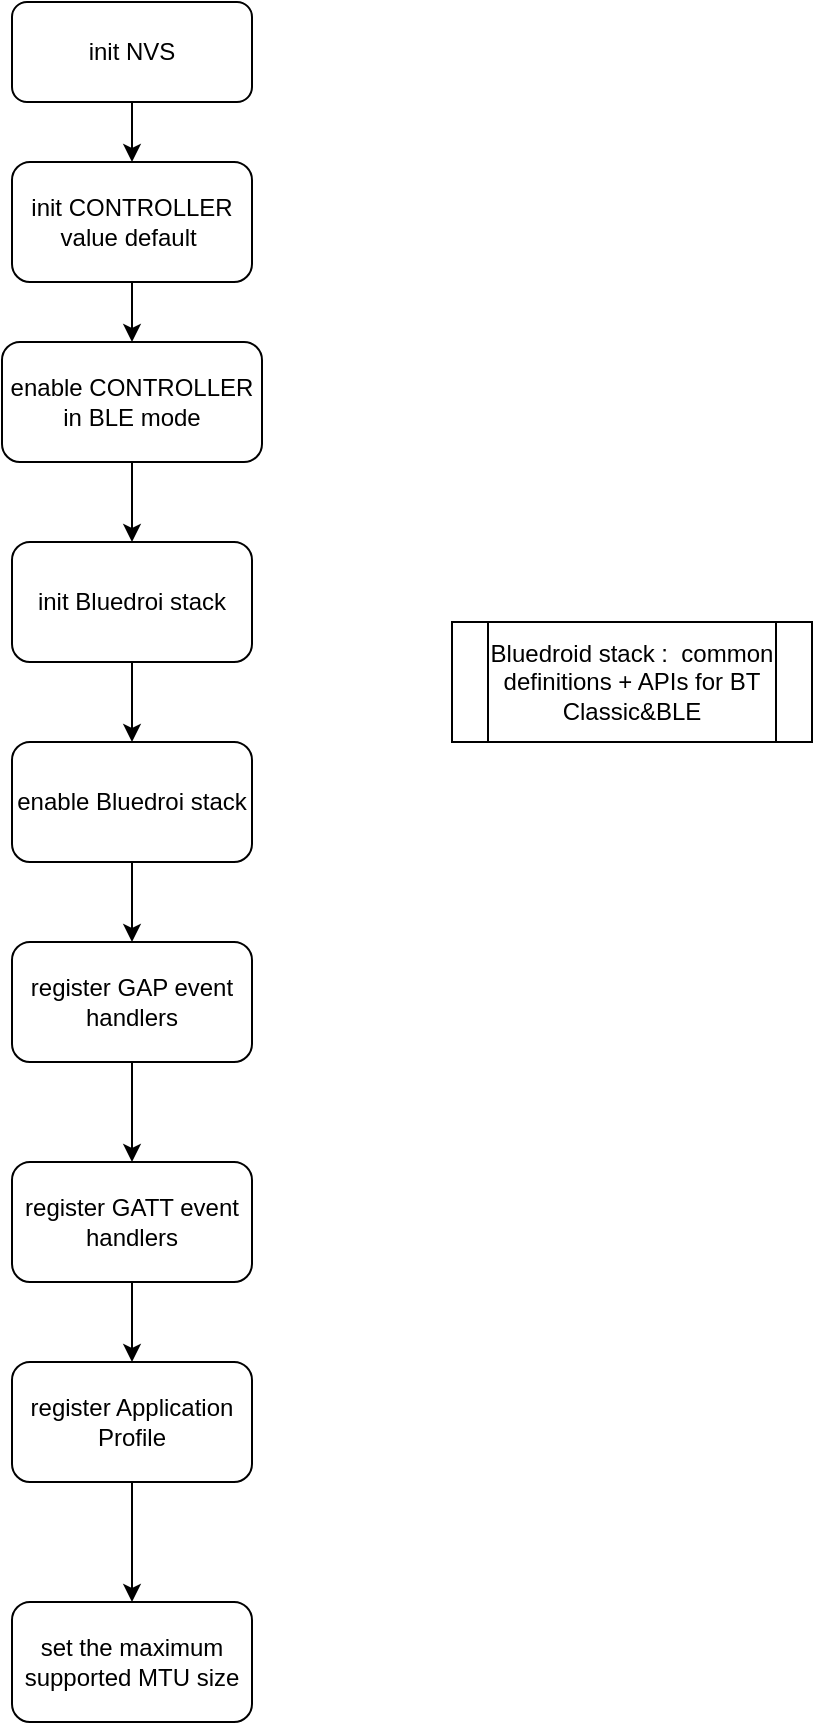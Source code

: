<mxfile version="20.8.1" type="github">
  <diagram id="5WGJPJ9PN9hEiIK1iL1-" name="Trang-1">
    <mxGraphModel dx="1050" dy="581" grid="1" gridSize="10" guides="1" tooltips="1" connect="1" arrows="1" fold="1" page="1" pageScale="1" pageWidth="4681" pageHeight="3300" math="0" shadow="0">
      <root>
        <mxCell id="0" />
        <mxCell id="1" parent="0" />
        <mxCell id="tE3i4PgHsdOXRFT06SJb-3" value="" style="edgeStyle=orthogonalEdgeStyle;rounded=0;orthogonalLoop=1;jettySize=auto;html=1;" parent="1" source="tE3i4PgHsdOXRFT06SJb-1" target="tE3i4PgHsdOXRFT06SJb-2" edge="1">
          <mxGeometry relative="1" as="geometry" />
        </mxCell>
        <mxCell id="tE3i4PgHsdOXRFT06SJb-1" value="init NVS" style="rounded=1;whiteSpace=wrap;html=1;" parent="1" vertex="1">
          <mxGeometry x="340" y="40" width="120" height="50" as="geometry" />
        </mxCell>
        <mxCell id="tE3i4PgHsdOXRFT06SJb-6" value="" style="edgeStyle=orthogonalEdgeStyle;rounded=0;orthogonalLoop=1;jettySize=auto;html=1;" parent="1" source="tE3i4PgHsdOXRFT06SJb-2" target="tE3i4PgHsdOXRFT06SJb-4" edge="1">
          <mxGeometry relative="1" as="geometry" />
        </mxCell>
        <mxCell id="tE3i4PgHsdOXRFT06SJb-2" value="init CONTROLLER&lt;br&gt;value default&amp;nbsp;" style="rounded=1;whiteSpace=wrap;html=1;" parent="1" vertex="1">
          <mxGeometry x="340" y="120" width="120" height="60" as="geometry" />
        </mxCell>
        <mxCell id="tE3i4PgHsdOXRFT06SJb-14" value="" style="edgeStyle=orthogonalEdgeStyle;rounded=0;orthogonalLoop=1;jettySize=auto;html=1;" parent="1" source="tE3i4PgHsdOXRFT06SJb-4" target="tE3i4PgHsdOXRFT06SJb-12" edge="1">
          <mxGeometry relative="1" as="geometry" />
        </mxCell>
        <mxCell id="tE3i4PgHsdOXRFT06SJb-4" value="enable CONTROLLER in BLE mode" style="rounded=1;whiteSpace=wrap;html=1;" parent="1" vertex="1">
          <mxGeometry x="335" y="210" width="130" height="60" as="geometry" />
        </mxCell>
        <mxCell id="tE3i4PgHsdOXRFT06SJb-15" value="" style="edgeStyle=orthogonalEdgeStyle;rounded=0;orthogonalLoop=1;jettySize=auto;html=1;" parent="1" source="tE3i4PgHsdOXRFT06SJb-12" target="tE3i4PgHsdOXRFT06SJb-13" edge="1">
          <mxGeometry relative="1" as="geometry" />
        </mxCell>
        <mxCell id="tE3i4PgHsdOXRFT06SJb-12" value="init Bluedroi stack" style="rounded=1;whiteSpace=wrap;html=1;" parent="1" vertex="1">
          <mxGeometry x="340" y="310" width="120" height="60" as="geometry" />
        </mxCell>
        <mxCell id="zCq8DhJdXFzrdfrmIdEc-4" value="" style="edgeStyle=orthogonalEdgeStyle;rounded=0;orthogonalLoop=1;jettySize=auto;html=1;" edge="1" parent="1" source="tE3i4PgHsdOXRFT06SJb-13" target="zCq8DhJdXFzrdfrmIdEc-2">
          <mxGeometry relative="1" as="geometry" />
        </mxCell>
        <mxCell id="tE3i4PgHsdOXRFT06SJb-13" value="enable Bluedroi stack" style="rounded=1;whiteSpace=wrap;html=1;" parent="1" vertex="1">
          <mxGeometry x="340" y="410" width="120" height="60" as="geometry" />
        </mxCell>
        <mxCell id="tE3i4PgHsdOXRFT06SJb-16" value="Bluedroid stack :&amp;nbsp; common definitions + APIs for BT Classic&amp;amp;BLE" style="shape=process;whiteSpace=wrap;html=1;backgroundOutline=1;" parent="1" vertex="1">
          <mxGeometry x="560" y="350" width="180" height="60" as="geometry" />
        </mxCell>
        <mxCell id="zCq8DhJdXFzrdfrmIdEc-6" value="" style="edgeStyle=orthogonalEdgeStyle;rounded=0;orthogonalLoop=1;jettySize=auto;html=1;" edge="1" parent="1" source="zCq8DhJdXFzrdfrmIdEc-2" target="zCq8DhJdXFzrdfrmIdEc-5">
          <mxGeometry relative="1" as="geometry" />
        </mxCell>
        <mxCell id="zCq8DhJdXFzrdfrmIdEc-2" value="register GAP event handlers" style="rounded=1;whiteSpace=wrap;html=1;" vertex="1" parent="1">
          <mxGeometry x="340" y="510" width="120" height="60" as="geometry" />
        </mxCell>
        <mxCell id="zCq8DhJdXFzrdfrmIdEc-8" value="" style="edgeStyle=orthogonalEdgeStyle;rounded=0;orthogonalLoop=1;jettySize=auto;html=1;" edge="1" parent="1" source="zCq8DhJdXFzrdfrmIdEc-5" target="zCq8DhJdXFzrdfrmIdEc-7">
          <mxGeometry relative="1" as="geometry" />
        </mxCell>
        <mxCell id="zCq8DhJdXFzrdfrmIdEc-5" value="register GATT event handlers" style="rounded=1;whiteSpace=wrap;html=1;" vertex="1" parent="1">
          <mxGeometry x="340" y="620" width="120" height="60" as="geometry" />
        </mxCell>
        <mxCell id="zCq8DhJdXFzrdfrmIdEc-10" value="" style="edgeStyle=orthogonalEdgeStyle;rounded=0;orthogonalLoop=1;jettySize=auto;html=1;" edge="1" parent="1" source="zCq8DhJdXFzrdfrmIdEc-7" target="zCq8DhJdXFzrdfrmIdEc-9">
          <mxGeometry relative="1" as="geometry" />
        </mxCell>
        <mxCell id="zCq8DhJdXFzrdfrmIdEc-7" value="register Application Profile" style="rounded=1;whiteSpace=wrap;html=1;" vertex="1" parent="1">
          <mxGeometry x="340" y="720" width="120" height="60" as="geometry" />
        </mxCell>
        <mxCell id="zCq8DhJdXFzrdfrmIdEc-9" value="set the maximum supported MTU size" style="rounded=1;whiteSpace=wrap;html=1;" vertex="1" parent="1">
          <mxGeometry x="340" y="840" width="120" height="60" as="geometry" />
        </mxCell>
      </root>
    </mxGraphModel>
  </diagram>
</mxfile>
